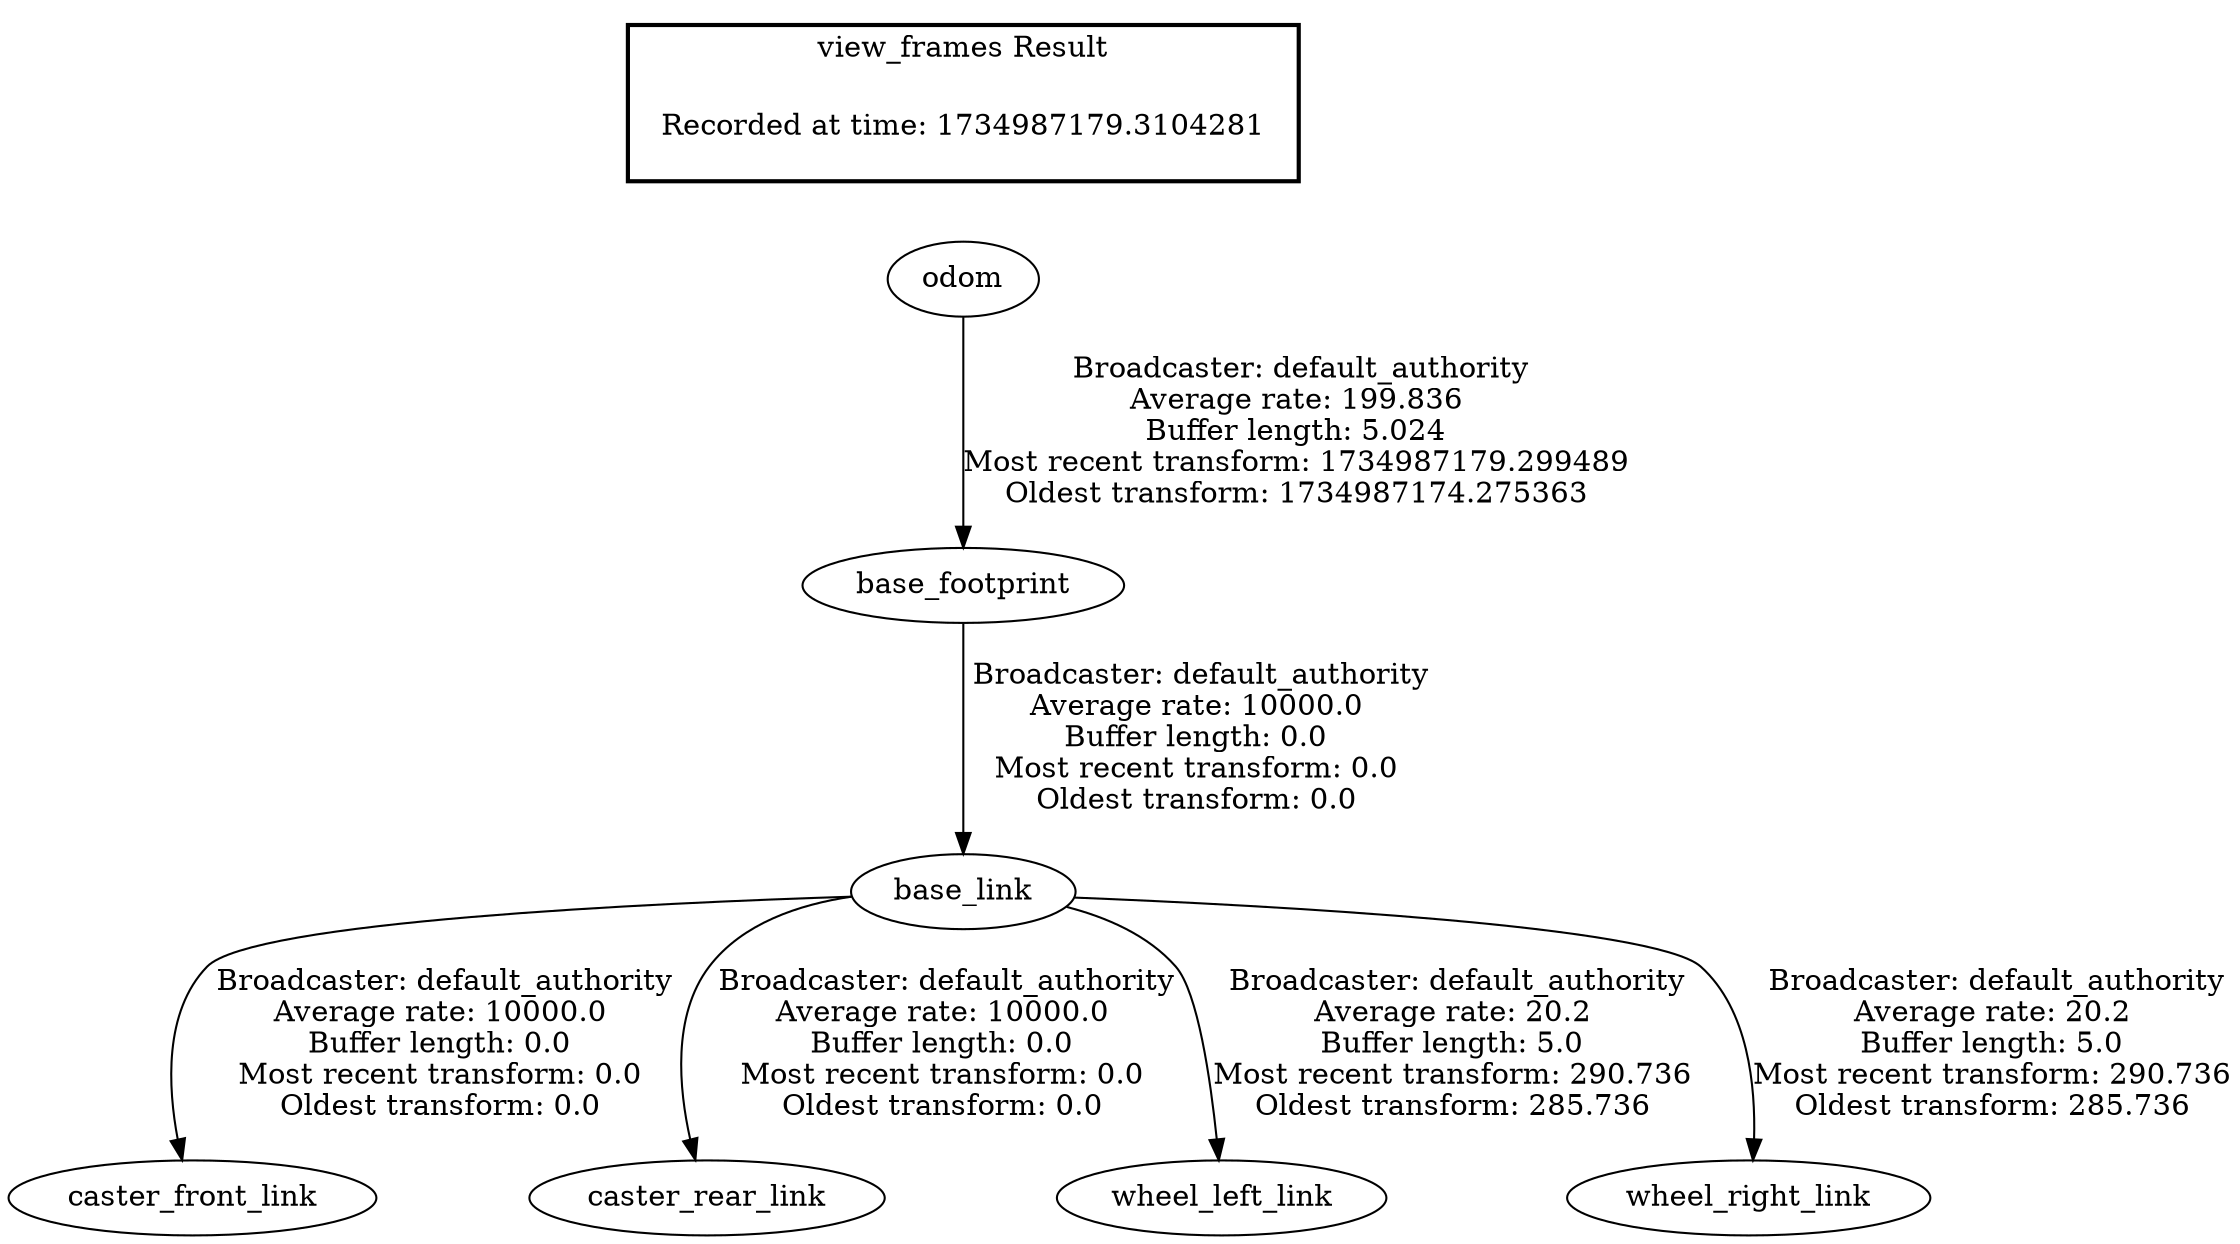 digraph G {
"odom" -> "base_footprint"[label=" Broadcaster: default_authority\nAverage rate: 199.836\nBuffer length: 5.024\nMost recent transform: 1734987179.299489\nOldest transform: 1734987174.275363\n"];
"base_footprint" -> "base_link"[label=" Broadcaster: default_authority\nAverage rate: 10000.0\nBuffer length: 0.0\nMost recent transform: 0.0\nOldest transform: 0.0\n"];
"base_link" -> "caster_front_link"[label=" Broadcaster: default_authority\nAverage rate: 10000.0\nBuffer length: 0.0\nMost recent transform: 0.0\nOldest transform: 0.0\n"];
"base_link" -> "caster_rear_link"[label=" Broadcaster: default_authority\nAverage rate: 10000.0\nBuffer length: 0.0\nMost recent transform: 0.0\nOldest transform: 0.0\n"];
"base_link" -> "wheel_left_link"[label=" Broadcaster: default_authority\nAverage rate: 20.2\nBuffer length: 5.0\nMost recent transform: 290.736\nOldest transform: 285.736\n"];
"base_link" -> "wheel_right_link"[label=" Broadcaster: default_authority\nAverage rate: 20.2\nBuffer length: 5.0\nMost recent transform: 290.736\nOldest transform: 285.736\n"];
edge [style=invis];
 subgraph cluster_legend { style=bold; color=black; label ="view_frames Result";
"Recorded at time: 1734987179.3104281"[ shape=plaintext ] ;
}->"odom";
}
